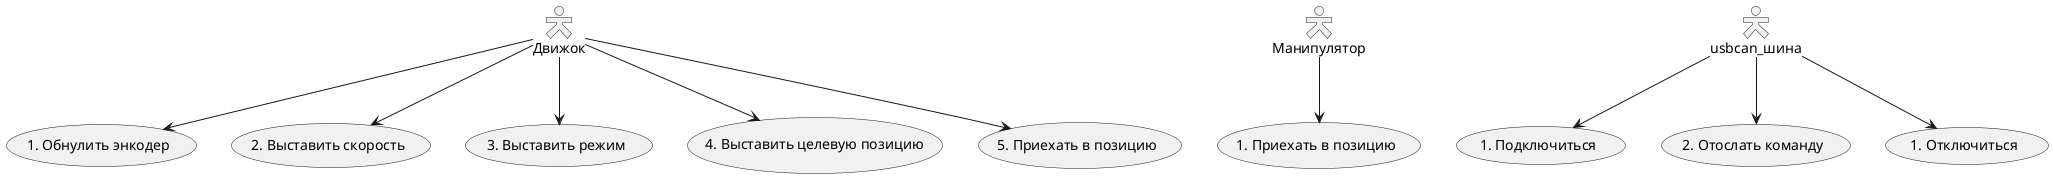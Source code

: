 @startuml

skinparam actorStyle Hollow 

Движок --> (1. Обнулить энкодер)
Движок --> (2. Выставить скорость)
Движок --> (3. Выставить режим)
Движок --> (4. Выставить целевую позицию)
Движок --> (5. Приехать в позицию)


Манипулятор --> (1. Приехать в позицию)

usbcan_шина --> (1. Подключиться) 
usbcan_шина --> (2. Отослать команду) 
usbcan_шина --> (1. Отключиться) 

@enduml